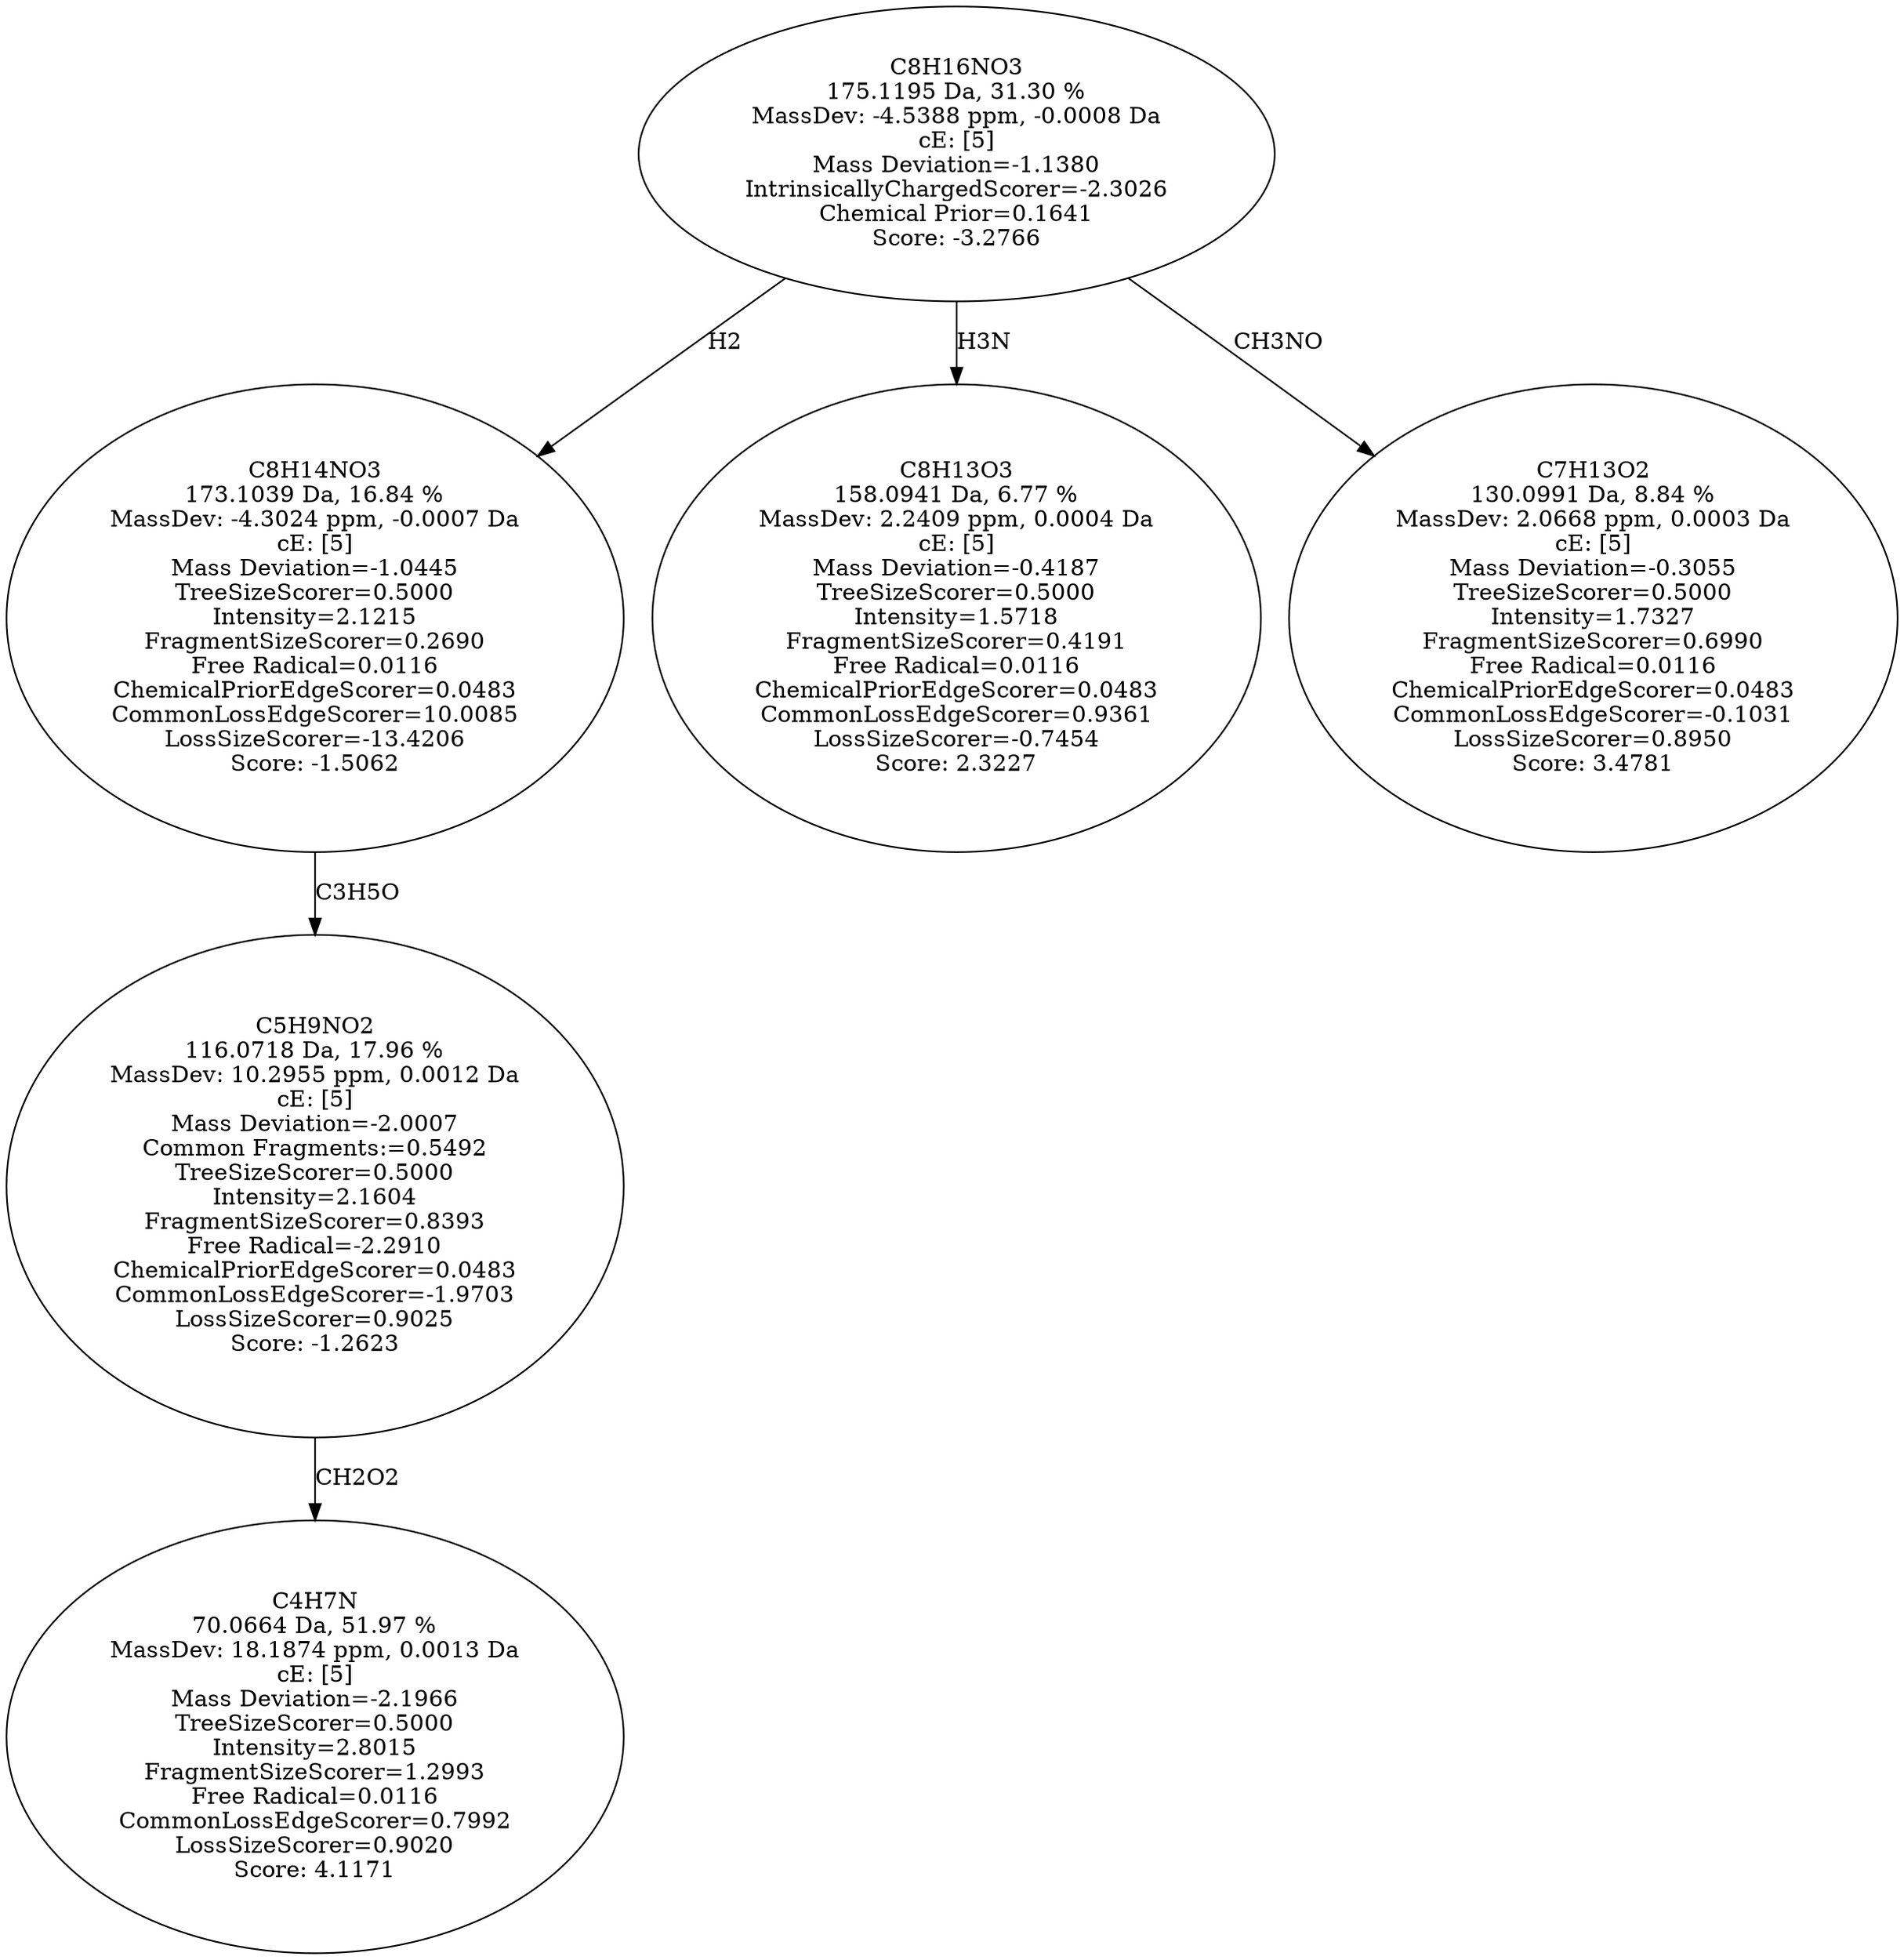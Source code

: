strict digraph {
v1 [label="C4H7N\n70.0664 Da, 51.97 %\nMassDev: 18.1874 ppm, 0.0013 Da\ncE: [5]\nMass Deviation=-2.1966\nTreeSizeScorer=0.5000\nIntensity=2.8015\nFragmentSizeScorer=1.2993\nFree Radical=0.0116\nCommonLossEdgeScorer=0.7992\nLossSizeScorer=0.9020\nScore: 4.1171"];
v2 [label="C5H9NO2\n116.0718 Da, 17.96 %\nMassDev: 10.2955 ppm, 0.0012 Da\ncE: [5]\nMass Deviation=-2.0007\nCommon Fragments:=0.5492\nTreeSizeScorer=0.5000\nIntensity=2.1604\nFragmentSizeScorer=0.8393\nFree Radical=-2.2910\nChemicalPriorEdgeScorer=0.0483\nCommonLossEdgeScorer=-1.9703\nLossSizeScorer=0.9025\nScore: -1.2623"];
v3 [label="C8H14NO3\n173.1039 Da, 16.84 %\nMassDev: -4.3024 ppm, -0.0007 Da\ncE: [5]\nMass Deviation=-1.0445\nTreeSizeScorer=0.5000\nIntensity=2.1215\nFragmentSizeScorer=0.2690\nFree Radical=0.0116\nChemicalPriorEdgeScorer=0.0483\nCommonLossEdgeScorer=10.0085\nLossSizeScorer=-13.4206\nScore: -1.5062"];
v4 [label="C8H13O3\n158.0941 Da, 6.77 %\nMassDev: 2.2409 ppm, 0.0004 Da\ncE: [5]\nMass Deviation=-0.4187\nTreeSizeScorer=0.5000\nIntensity=1.5718\nFragmentSizeScorer=0.4191\nFree Radical=0.0116\nChemicalPriorEdgeScorer=0.0483\nCommonLossEdgeScorer=0.9361\nLossSizeScorer=-0.7454\nScore: 2.3227"];
v5 [label="C7H13O2\n130.0991 Da, 8.84 %\nMassDev: 2.0668 ppm, 0.0003 Da\ncE: [5]\nMass Deviation=-0.3055\nTreeSizeScorer=0.5000\nIntensity=1.7327\nFragmentSizeScorer=0.6990\nFree Radical=0.0116\nChemicalPriorEdgeScorer=0.0483\nCommonLossEdgeScorer=-0.1031\nLossSizeScorer=0.8950\nScore: 3.4781"];
v6 [label="C8H16NO3\n175.1195 Da, 31.30 %\nMassDev: -4.5388 ppm, -0.0008 Da\ncE: [5]\nMass Deviation=-1.1380\nIntrinsicallyChargedScorer=-2.3026\nChemical Prior=0.1641\nScore: -3.2766"];
v2 -> v1 [label="CH2O2"];
v3 -> v2 [label="C3H5O"];
v6 -> v3 [label="H2"];
v6 -> v4 [label="H3N"];
v6 -> v5 [label="CH3NO"];
}